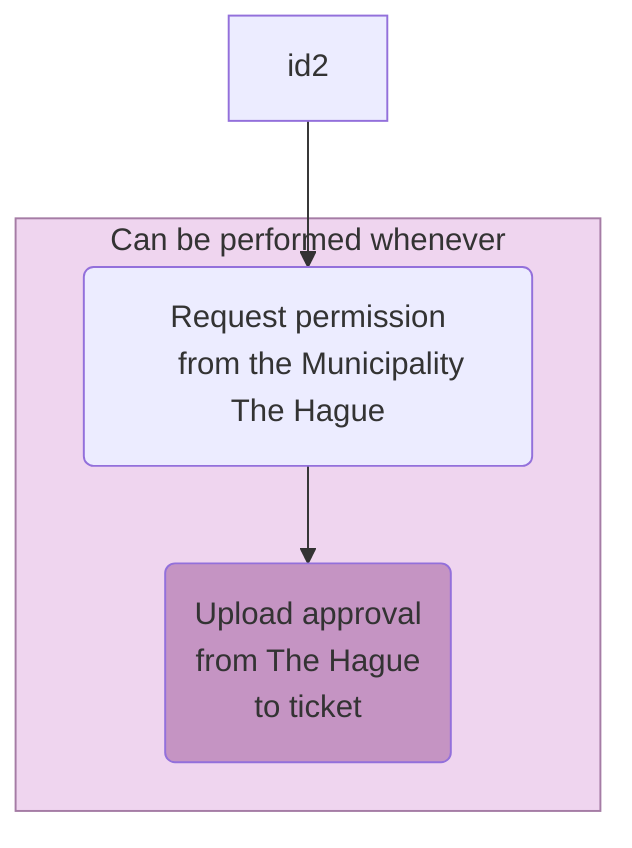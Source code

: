 flowchart TD
subgraph external [Can be performed whenever]
    idE1(Request permission
    from the Municipality The Hague) --> idE2(Upload approval
    from The Hague
    to ticket)
end

id2 --> idE1

style idE2 fill:#c594c3
style external fill:#efd5ef, stroke:#a57ca5
click idE2 "https://elan-dcc.github.io/researchers/wmo" "WMO" _blank
click idE2 "https://elanresearch.nl" "ELAN research" _blank